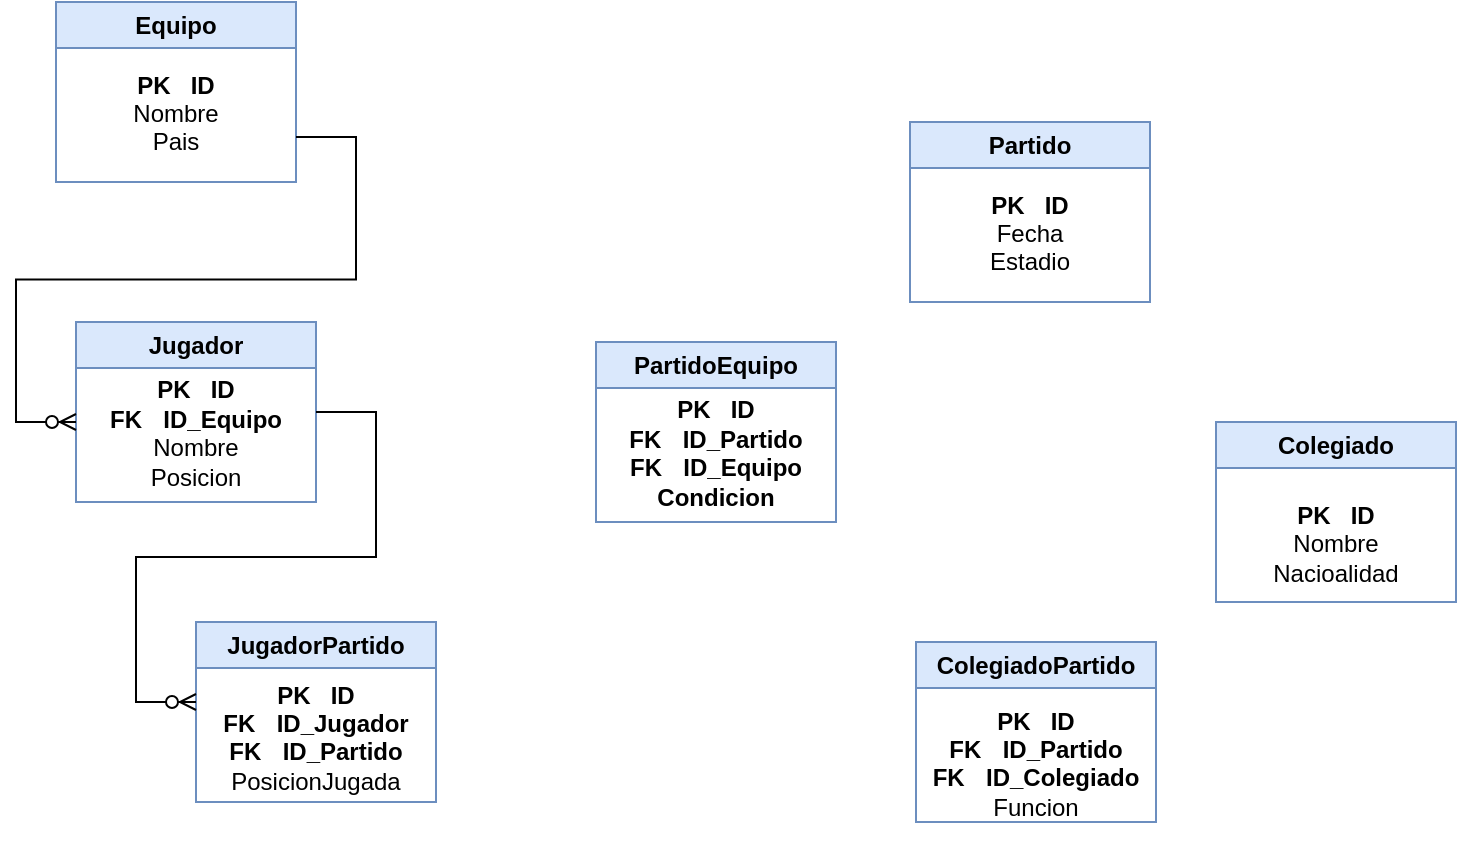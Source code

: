 <mxfile version="26.0.16">
  <diagram name="Página-1" id="T2pf7Hs2AM5AWzYYO3_f">
    <mxGraphModel dx="1100" dy="1712" grid="1" gridSize="10" guides="1" tooltips="1" connect="1" arrows="1" fold="1" page="1" pageScale="1" pageWidth="827" pageHeight="1169" math="0" shadow="0">
      <root>
        <mxCell id="0" />
        <mxCell id="1" parent="0" />
        <mxCell id="DfkuYRPkKveE3gYTs_tg-1" value="JugadorPartido" style="swimlane;whiteSpace=wrap;html=1;fillColor=#dae8fc;strokeColor=#6c8ebf;" vertex="1" parent="1">
          <mxGeometry x="210" y="220" width="120" height="90" as="geometry" />
        </mxCell>
        <mxCell id="DfkuYRPkKveE3gYTs_tg-4" value="&lt;b&gt;PK&amp;nbsp;&lt;span style=&quot;white-space: pre;&quot;&gt;&#x9;&lt;/span&gt;ID&lt;/b&gt;&lt;div&gt;&lt;b&gt;FK&lt;span style=&quot;white-space: pre;&quot;&gt;&#x9;&lt;/span&gt;ID_Jugador&lt;/b&gt;&lt;/div&gt;&lt;div&gt;&lt;b&gt;FK &lt;span style=&quot;white-space: pre;&quot;&gt;&#x9;&lt;/span&gt;ID_Partido&lt;/b&gt;&lt;/div&gt;&lt;div&gt;PosicionJugada&lt;br&gt;&lt;div&gt;&lt;br&gt;&lt;/div&gt;&lt;/div&gt;" style="text;html=1;align=center;verticalAlign=middle;whiteSpace=wrap;rounded=0;" vertex="1" parent="DfkuYRPkKveE3gYTs_tg-1">
          <mxGeometry x="10" y="50" width="100" height="30" as="geometry" />
        </mxCell>
        <mxCell id="DfkuYRPkKveE3gYTs_tg-6" value="Jugador" style="swimlane;whiteSpace=wrap;html=1;fillColor=#dae8fc;strokeColor=#6c8ebf;" vertex="1" parent="1">
          <mxGeometry x="150" y="70" width="120" height="90" as="geometry" />
        </mxCell>
        <mxCell id="DfkuYRPkKveE3gYTs_tg-7" value="&lt;b&gt;PK&amp;nbsp;&lt;span style=&quot;white-space: pre;&quot;&gt;&#x9;&lt;/span&gt;ID&lt;/b&gt;&lt;div&gt;&lt;b&gt;FK&lt;span style=&quot;white-space: pre;&quot;&gt;&#x9;&lt;/span&gt;ID_Equipo&lt;/b&gt;&lt;/div&gt;&lt;div&gt;Nombre&lt;/div&gt;&lt;div&gt;Posicion&lt;/div&gt;&lt;div&gt;&lt;b&gt;&lt;br&gt;&lt;/b&gt;&lt;div&gt;&lt;div&gt;&lt;br&gt;&lt;/div&gt;&lt;/div&gt;&lt;/div&gt;" style="text;html=1;align=center;verticalAlign=middle;whiteSpace=wrap;rounded=0;" vertex="1" parent="DfkuYRPkKveE3gYTs_tg-6">
          <mxGeometry x="10" y="55" width="100" height="30" as="geometry" />
        </mxCell>
        <mxCell id="DfkuYRPkKveE3gYTs_tg-8" value="Equipo" style="swimlane;whiteSpace=wrap;html=1;fillColor=#dae8fc;strokeColor=#6c8ebf;" vertex="1" parent="1">
          <mxGeometry x="140" y="-90" width="120" height="90" as="geometry" />
        </mxCell>
        <mxCell id="DfkuYRPkKveE3gYTs_tg-9" value="&lt;b&gt;PK&amp;nbsp;&lt;span style=&quot;white-space: pre;&quot;&gt;&#x9;&lt;/span&gt;ID&lt;/b&gt;&lt;div&gt;Nombre&lt;/div&gt;&lt;div&gt;Pais&lt;/div&gt;&lt;div&gt;&lt;b&gt;&lt;br&gt;&lt;/b&gt;&lt;div&gt;&lt;div&gt;&lt;br&gt;&lt;/div&gt;&lt;/div&gt;&lt;/div&gt;" style="text;html=1;align=center;verticalAlign=middle;whiteSpace=wrap;rounded=0;" vertex="1" parent="DfkuYRPkKveE3gYTs_tg-8">
          <mxGeometry x="10" y="55" width="100" height="30" as="geometry" />
        </mxCell>
        <mxCell id="DfkuYRPkKveE3gYTs_tg-10" value="PartidoEquipo" style="swimlane;whiteSpace=wrap;html=1;fillColor=#dae8fc;strokeColor=#6c8ebf;" vertex="1" parent="1">
          <mxGeometry x="410" y="80" width="120" height="90" as="geometry" />
        </mxCell>
        <mxCell id="DfkuYRPkKveE3gYTs_tg-11" value="&lt;b&gt;PK&amp;nbsp;&lt;span style=&quot;white-space: pre;&quot;&gt;&#x9;&lt;/span&gt;ID&lt;/b&gt;&lt;div&gt;&lt;b&gt;FK&lt;span style=&quot;white-space: pre;&quot;&gt;&#x9;&lt;/span&gt;ID_Partido&lt;/b&gt;&lt;/div&gt;&lt;div&gt;&lt;b&gt;FK&lt;span style=&quot;white-space: pre;&quot;&gt;&#x9;&lt;/span&gt;ID_Equipo&lt;/b&gt;&lt;/div&gt;&lt;div&gt;&lt;b&gt;Condicion&lt;/b&gt;&lt;/div&gt;&lt;div&gt;&lt;b&gt;&lt;br&gt;&lt;/b&gt;&lt;div&gt;&lt;div&gt;&lt;br&gt;&lt;/div&gt;&lt;/div&gt;&lt;/div&gt;" style="text;html=1;align=center;verticalAlign=middle;whiteSpace=wrap;rounded=0;" vertex="1" parent="DfkuYRPkKveE3gYTs_tg-10">
          <mxGeometry x="10" y="55" width="100" height="30" as="geometry" />
        </mxCell>
        <mxCell id="DfkuYRPkKveE3gYTs_tg-12" value="Partido" style="swimlane;whiteSpace=wrap;html=1;fillColor=#dae8fc;strokeColor=#6c8ebf;" vertex="1" parent="1">
          <mxGeometry x="567" y="-30" width="120" height="90" as="geometry" />
        </mxCell>
        <mxCell id="DfkuYRPkKveE3gYTs_tg-13" value="&lt;b&gt;PK&amp;nbsp;&lt;span style=&quot;white-space: pre;&quot;&gt;&#x9;&lt;/span&gt;ID&lt;/b&gt;&lt;div&gt;Fecha&lt;/div&gt;&lt;div&gt;Estadio&lt;/div&gt;&lt;div&gt;&lt;b&gt;&lt;br&gt;&lt;/b&gt;&lt;div&gt;&lt;div&gt;&lt;br&gt;&lt;/div&gt;&lt;/div&gt;&lt;/div&gt;" style="text;html=1;align=center;verticalAlign=middle;whiteSpace=wrap;rounded=0;" vertex="1" parent="DfkuYRPkKveE3gYTs_tg-12">
          <mxGeometry x="10" y="55" width="100" height="30" as="geometry" />
        </mxCell>
        <mxCell id="DfkuYRPkKveE3gYTs_tg-14" value="ColegiadoPartido" style="swimlane;whiteSpace=wrap;html=1;fillColor=#dae8fc;strokeColor=#6c8ebf;" vertex="1" parent="1">
          <mxGeometry x="570" y="230" width="120" height="90" as="geometry" />
        </mxCell>
        <mxCell id="DfkuYRPkKveE3gYTs_tg-15" value="&lt;b&gt;PK&amp;nbsp;&lt;span style=&quot;white-space: pre;&quot;&gt;&#x9;&lt;/span&gt;ID&lt;/b&gt;&lt;div&gt;&lt;b&gt;FK&lt;span style=&quot;white-space: pre;&quot;&gt;&#x9;&lt;/span&gt;ID_Partido&lt;/b&gt;&lt;/div&gt;&lt;div&gt;&lt;b&gt;FK&amp;nbsp;&lt;span style=&quot;white-space: pre;&quot;&gt;&#x9;&lt;/span&gt;ID_Colegiado&lt;/b&gt;&lt;/div&gt;&lt;div&gt;Funcion&lt;br&gt;&lt;div&gt;&lt;div&gt;&lt;br&gt;&lt;/div&gt;&lt;/div&gt;&lt;/div&gt;" style="text;html=1;align=center;verticalAlign=middle;whiteSpace=wrap;rounded=0;" vertex="1" parent="DfkuYRPkKveE3gYTs_tg-14">
          <mxGeometry x="10" y="50" width="100" height="35" as="geometry" />
        </mxCell>
        <mxCell id="DfkuYRPkKveE3gYTs_tg-16" value="Colegiado" style="swimlane;whiteSpace=wrap;html=1;fillColor=#dae8fc;strokeColor=#6c8ebf;" vertex="1" parent="1">
          <mxGeometry x="720" y="120" width="120" height="90" as="geometry" />
        </mxCell>
        <mxCell id="DfkuYRPkKveE3gYTs_tg-17" value="&lt;b&gt;PK&amp;nbsp;&lt;span style=&quot;white-space: pre;&quot;&gt;&#x9;&lt;/span&gt;ID&lt;/b&gt;&lt;div&gt;Nombre&lt;/div&gt;&lt;div&gt;Nacioalidad&lt;br&gt;&lt;div&gt;&lt;div&gt;&lt;br&gt;&lt;/div&gt;&lt;/div&gt;&lt;/div&gt;" style="text;html=1;align=center;verticalAlign=middle;whiteSpace=wrap;rounded=0;" vertex="1" parent="DfkuYRPkKveE3gYTs_tg-16">
          <mxGeometry x="10" y="50" width="100" height="35" as="geometry" />
        </mxCell>
        <mxCell id="DfkuYRPkKveE3gYTs_tg-19" value="" style="edgeStyle=entityRelationEdgeStyle;fontSize=12;html=1;endArrow=ERzeroToMany;endFill=1;rounded=0;exitX=1;exitY=0.5;exitDx=0;exitDy=0;" edge="1" parent="1" source="DfkuYRPkKveE3gYTs_tg-6">
          <mxGeometry width="100" height="100" relative="1" as="geometry">
            <mxPoint x="110" y="360" as="sourcePoint" />
            <mxPoint x="210" y="260" as="targetPoint" />
          </mxGeometry>
        </mxCell>
        <mxCell id="DfkuYRPkKveE3gYTs_tg-20" value="" style="edgeStyle=entityRelationEdgeStyle;fontSize=12;html=1;endArrow=ERzeroToMany;endFill=1;rounded=0;exitX=1;exitY=0.75;exitDx=0;exitDy=0;" edge="1" parent="1" source="DfkuYRPkKveE3gYTs_tg-8">
          <mxGeometry width="100" height="100" relative="1" as="geometry">
            <mxPoint x="290" y="-22.5" as="sourcePoint" />
            <mxPoint x="150" y="120" as="targetPoint" />
            <Array as="points">
              <mxPoint x="-10" y="65" />
              <mxPoint x="100" y="85" />
              <mxPoint x="100" y="45" />
              <mxPoint x="80" y="80" />
              <mxPoint x="110" y="120" />
              <mxPoint x="80" y="130" />
            </Array>
          </mxGeometry>
        </mxCell>
      </root>
    </mxGraphModel>
  </diagram>
</mxfile>
